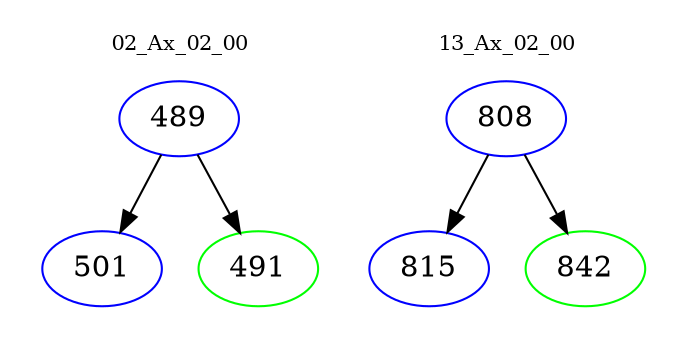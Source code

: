 digraph{
subgraph cluster_0 {
color = white
label = "02_Ax_02_00";
fontsize=10;
T0_489 [label="489", color="blue"]
T0_489 -> T0_501 [color="black"]
T0_501 [label="501", color="blue"]
T0_489 -> T0_491 [color="black"]
T0_491 [label="491", color="green"]
}
subgraph cluster_1 {
color = white
label = "13_Ax_02_00";
fontsize=10;
T1_808 [label="808", color="blue"]
T1_808 -> T1_815 [color="black"]
T1_815 [label="815", color="blue"]
T1_808 -> T1_842 [color="black"]
T1_842 [label="842", color="green"]
}
}
